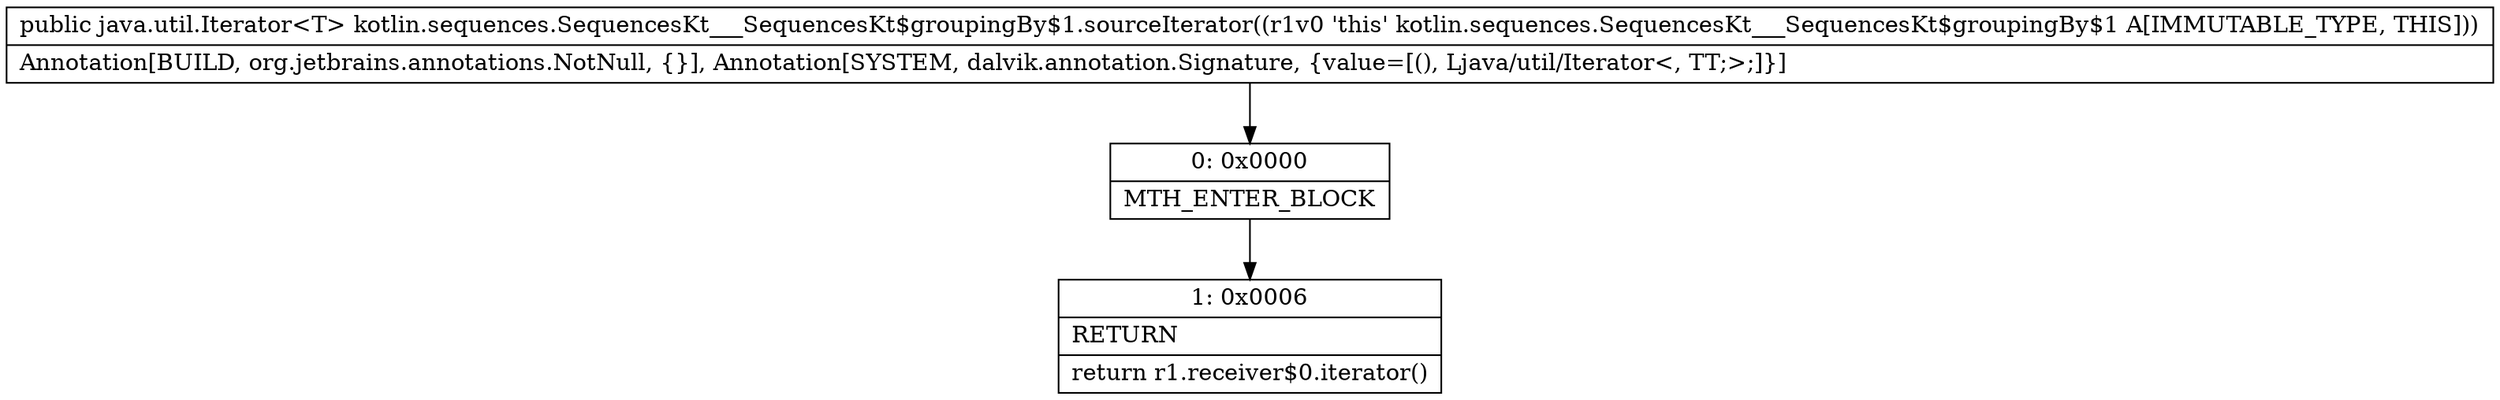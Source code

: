 digraph "CFG forkotlin.sequences.SequencesKt___SequencesKt$groupingBy$1.sourceIterator()Ljava\/util\/Iterator;" {
Node_0 [shape=record,label="{0\:\ 0x0000|MTH_ENTER_BLOCK\l}"];
Node_1 [shape=record,label="{1\:\ 0x0006|RETURN\l|return r1.receiver$0.iterator()\l}"];
MethodNode[shape=record,label="{public java.util.Iterator\<T\> kotlin.sequences.SequencesKt___SequencesKt$groupingBy$1.sourceIterator((r1v0 'this' kotlin.sequences.SequencesKt___SequencesKt$groupingBy$1 A[IMMUTABLE_TYPE, THIS]))  | Annotation[BUILD, org.jetbrains.annotations.NotNull, \{\}], Annotation[SYSTEM, dalvik.annotation.Signature, \{value=[(), Ljava\/util\/Iterator\<, TT;\>;]\}]\l}"];
MethodNode -> Node_0;
Node_0 -> Node_1;
}

